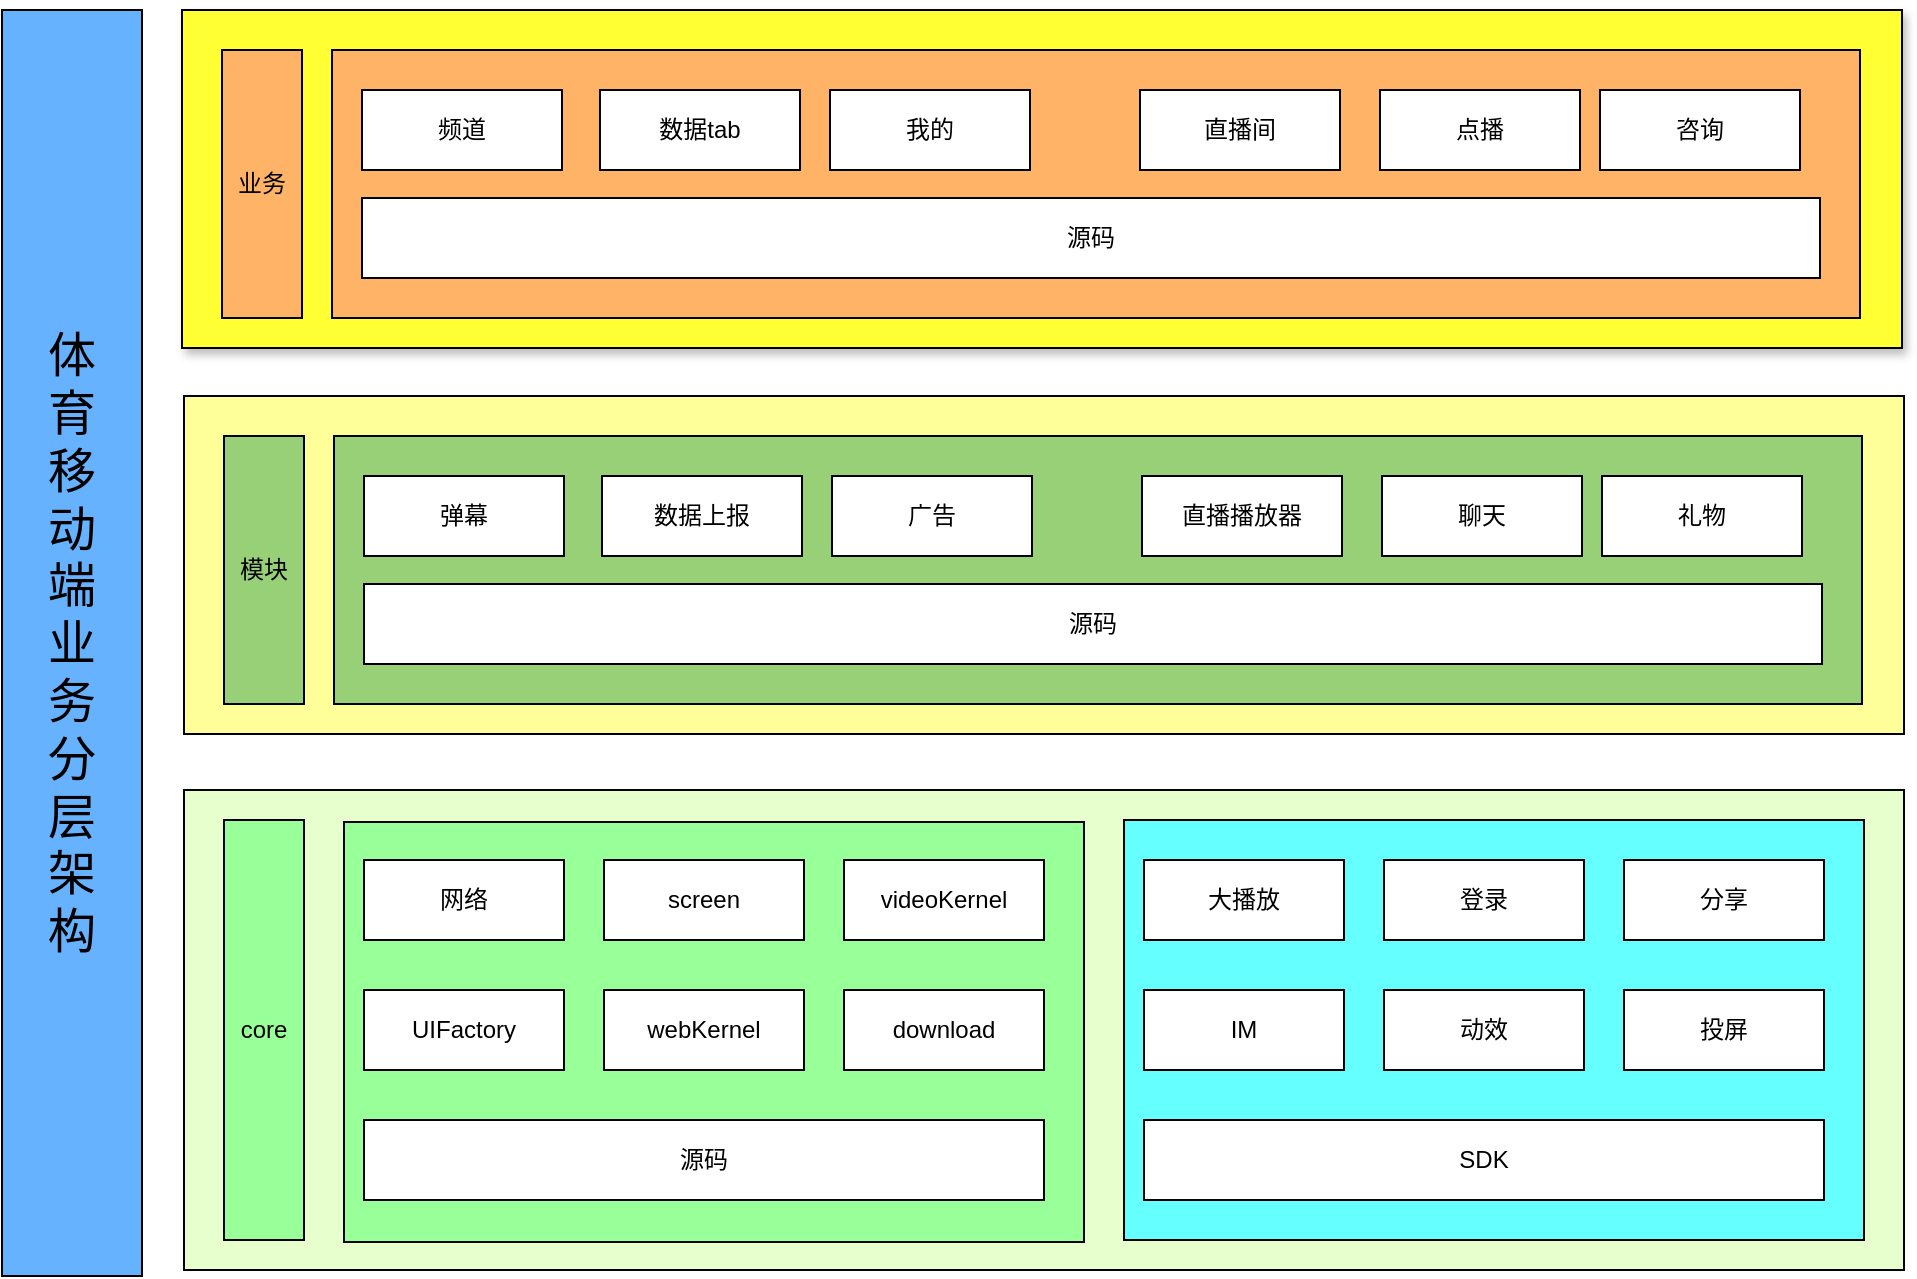 <mxfile version="24.4.13" type="github">
  <diagram name="Page-1" id="e7e014a7-5840-1c2e-5031-d8a46d1fe8dd">
    <mxGraphModel dx="1216" dy="1473" grid="1" gridSize="10" guides="1" tooltips="1" connect="1" arrows="1" fold="1" page="1" pageScale="1" pageWidth="1169" pageHeight="826" background="none" math="0" shadow="0">
      <root>
        <mxCell id="0" />
        <mxCell id="1" parent="0" />
        <mxCell id="yUmsPaic_kITUQohLjZ9-60" value="" style="html=1;whiteSpace=wrap;fillColor=#E6FFCC;" vertex="1" parent="1">
          <mxGeometry x="211" y="327" width="860" height="240" as="geometry" />
        </mxCell>
        <mxCell id="yUmsPaic_kITUQohLjZ9-61" value="core" style="html=1;whiteSpace=wrap;fillColor=#99FF99;" vertex="1" parent="1">
          <mxGeometry x="231" y="342" width="40" height="210" as="geometry" />
        </mxCell>
        <mxCell id="yUmsPaic_kITUQohLjZ9-62" value="" style="whiteSpace=wrap;html=1;fillColor=#99FF99;" vertex="1" parent="1">
          <mxGeometry x="291" y="343" width="370" height="210" as="geometry" />
        </mxCell>
        <mxCell id="yUmsPaic_kITUQohLjZ9-64" value="网络" style="whiteSpace=wrap;html=1;" vertex="1" parent="1">
          <mxGeometry x="301" y="362" width="100" height="40" as="geometry" />
        </mxCell>
        <mxCell id="yUmsPaic_kITUQohLjZ9-65" style="edgeStyle=orthogonalEdgeStyle;rounded=0;orthogonalLoop=1;jettySize=auto;html=1;exitX=0.5;exitY=1;exitDx=0;exitDy=0;" edge="1" parent="1" source="yUmsPaic_kITUQohLjZ9-64" target="yUmsPaic_kITUQohLjZ9-64">
          <mxGeometry relative="1" as="geometry" />
        </mxCell>
        <mxCell id="yUmsPaic_kITUQohLjZ9-66" style="edgeStyle=orthogonalEdgeStyle;rounded=0;orthogonalLoop=1;jettySize=auto;html=1;exitX=0.5;exitY=1;exitDx=0;exitDy=0;" edge="1" parent="1" source="yUmsPaic_kITUQohLjZ9-64" target="yUmsPaic_kITUQohLjZ9-64">
          <mxGeometry relative="1" as="geometry" />
        </mxCell>
        <mxCell id="yUmsPaic_kITUQohLjZ9-68" value="UIFactory" style="whiteSpace=wrap;html=1;" vertex="1" parent="1">
          <mxGeometry x="301" y="427" width="100" height="40" as="geometry" />
        </mxCell>
        <mxCell id="yUmsPaic_kITUQohLjZ9-69" value="源码" style="whiteSpace=wrap;html=1;" vertex="1" parent="1">
          <mxGeometry x="301" y="492" width="340" height="40" as="geometry" />
        </mxCell>
        <mxCell id="yUmsPaic_kITUQohLjZ9-73" value="screen" style="whiteSpace=wrap;html=1;" vertex="1" parent="1">
          <mxGeometry x="421" y="362" width="100" height="40" as="geometry" />
        </mxCell>
        <mxCell id="yUmsPaic_kITUQohLjZ9-74" value="videoKernel" style="whiteSpace=wrap;html=1;" vertex="1" parent="1">
          <mxGeometry x="541" y="362" width="100" height="40" as="geometry" />
        </mxCell>
        <mxCell id="yUmsPaic_kITUQohLjZ9-75" value="webKernel" style="whiteSpace=wrap;html=1;" vertex="1" parent="1">
          <mxGeometry x="421" y="427" width="100" height="40" as="geometry" />
        </mxCell>
        <mxCell id="yUmsPaic_kITUQohLjZ9-76" value="download" style="whiteSpace=wrap;html=1;" vertex="1" parent="1">
          <mxGeometry x="541" y="427" width="100" height="40" as="geometry" />
        </mxCell>
        <mxCell id="yUmsPaic_kITUQohLjZ9-77" value="" style="whiteSpace=wrap;html=1;fillColor=#66FFFF;" vertex="1" parent="1">
          <mxGeometry x="681" y="342" width="370" height="210" as="geometry" />
        </mxCell>
        <mxCell id="yUmsPaic_kITUQohLjZ9-78" value="大播放" style="whiteSpace=wrap;html=1;" vertex="1" parent="1">
          <mxGeometry x="691" y="362" width="100" height="40" as="geometry" />
        </mxCell>
        <mxCell id="yUmsPaic_kITUQohLjZ9-79" value="IM" style="whiteSpace=wrap;html=1;" vertex="1" parent="1">
          <mxGeometry x="691" y="427" width="100" height="40" as="geometry" />
        </mxCell>
        <mxCell id="yUmsPaic_kITUQohLjZ9-80" value="SDK" style="whiteSpace=wrap;html=1;" vertex="1" parent="1">
          <mxGeometry x="691" y="492" width="340" height="40" as="geometry" />
        </mxCell>
        <mxCell id="yUmsPaic_kITUQohLjZ9-81" value="登录" style="whiteSpace=wrap;html=1;" vertex="1" parent="1">
          <mxGeometry x="811" y="362" width="100" height="40" as="geometry" />
        </mxCell>
        <mxCell id="yUmsPaic_kITUQohLjZ9-82" value="分享" style="whiteSpace=wrap;html=1;" vertex="1" parent="1">
          <mxGeometry x="931" y="362" width="100" height="40" as="geometry" />
        </mxCell>
        <mxCell id="yUmsPaic_kITUQohLjZ9-83" value="动效" style="whiteSpace=wrap;html=1;" vertex="1" parent="1">
          <mxGeometry x="811" y="427" width="100" height="40" as="geometry" />
        </mxCell>
        <mxCell id="yUmsPaic_kITUQohLjZ9-84" value="投屏" style="whiteSpace=wrap;html=1;" vertex="1" parent="1">
          <mxGeometry x="931" y="427" width="100" height="40" as="geometry" />
        </mxCell>
        <mxCell id="yUmsPaic_kITUQohLjZ9-85" value="" style="html=1;whiteSpace=wrap;fillColor=#FFFF99;" vertex="1" parent="1">
          <mxGeometry x="211" y="130" width="860" height="169" as="geometry" />
        </mxCell>
        <mxCell id="yUmsPaic_kITUQohLjZ9-86" value="模块" style="html=1;whiteSpace=wrap;fillColor=#97D077;" vertex="1" parent="1">
          <mxGeometry x="231" y="150" width="40" height="134" as="geometry" />
        </mxCell>
        <mxCell id="yUmsPaic_kITUQohLjZ9-87" value="" style="whiteSpace=wrap;html=1;fillColor=#97D077;" vertex="1" parent="1">
          <mxGeometry x="286" y="150" width="764" height="134" as="geometry" />
        </mxCell>
        <mxCell id="yUmsPaic_kITUQohLjZ9-89" style="edgeStyle=orthogonalEdgeStyle;rounded=0;orthogonalLoop=1;jettySize=auto;html=1;exitX=0.5;exitY=1;exitDx=0;exitDy=0;" edge="1" parent="1">
          <mxGeometry relative="1" as="geometry">
            <mxPoint x="351" y="134" as="sourcePoint" />
            <mxPoint x="351" y="134" as="targetPoint" />
          </mxGeometry>
        </mxCell>
        <mxCell id="yUmsPaic_kITUQohLjZ9-90" style="edgeStyle=orthogonalEdgeStyle;rounded=0;orthogonalLoop=1;jettySize=auto;html=1;exitX=0.5;exitY=1;exitDx=0;exitDy=0;" edge="1" parent="1">
          <mxGeometry relative="1" as="geometry">
            <mxPoint x="351" y="134" as="sourcePoint" />
            <mxPoint x="351" y="134" as="targetPoint" />
          </mxGeometry>
        </mxCell>
        <mxCell id="yUmsPaic_kITUQohLjZ9-92" value="源码" style="whiteSpace=wrap;html=1;" vertex="1" parent="1">
          <mxGeometry x="301" y="224" width="729" height="40" as="geometry" />
        </mxCell>
        <mxCell id="yUmsPaic_kITUQohLjZ9-94" value="广告" style="whiteSpace=wrap;html=1;" vertex="1" parent="1">
          <mxGeometry x="535" y="170" width="100" height="40" as="geometry" />
        </mxCell>
        <mxCell id="yUmsPaic_kITUQohLjZ9-95" value="弹幕" style="whiteSpace=wrap;html=1;" vertex="1" parent="1">
          <mxGeometry x="301" y="170" width="100" height="40" as="geometry" />
        </mxCell>
        <mxCell id="yUmsPaic_kITUQohLjZ9-96" value="数据上报" style="whiteSpace=wrap;html=1;" vertex="1" parent="1">
          <mxGeometry x="420" y="170" width="100" height="40" as="geometry" />
        </mxCell>
        <mxCell id="yUmsPaic_kITUQohLjZ9-105" value="直播播放器" style="whiteSpace=wrap;html=1;" vertex="1" parent="1">
          <mxGeometry x="690" y="170" width="100" height="40" as="geometry" />
        </mxCell>
        <mxCell id="yUmsPaic_kITUQohLjZ9-106" value="聊天" style="whiteSpace=wrap;html=1;" vertex="1" parent="1">
          <mxGeometry x="810" y="170" width="100" height="40" as="geometry" />
        </mxCell>
        <mxCell id="yUmsPaic_kITUQohLjZ9-107" value="礼物" style="whiteSpace=wrap;html=1;" vertex="1" parent="1">
          <mxGeometry x="920" y="170" width="100" height="40" as="geometry" />
        </mxCell>
        <mxCell id="yUmsPaic_kITUQohLjZ9-109" value="" style="html=1;whiteSpace=wrap;fillColor=#FFFF33;shadow=1;" vertex="1" parent="1">
          <mxGeometry x="210" y="-63" width="860" height="169" as="geometry" />
        </mxCell>
        <mxCell id="yUmsPaic_kITUQohLjZ9-110" value="业务" style="html=1;whiteSpace=wrap;fillColor=#FFB366;" vertex="1" parent="1">
          <mxGeometry x="230" y="-43" width="40" height="134" as="geometry" />
        </mxCell>
        <mxCell id="yUmsPaic_kITUQohLjZ9-111" value="" style="whiteSpace=wrap;html=1;fillColor=#FFB366;" vertex="1" parent="1">
          <mxGeometry x="285" y="-43" width="764" height="134" as="geometry" />
        </mxCell>
        <mxCell id="yUmsPaic_kITUQohLjZ9-112" value="源码" style="whiteSpace=wrap;html=1;" vertex="1" parent="1">
          <mxGeometry x="300" y="31" width="729" height="40" as="geometry" />
        </mxCell>
        <mxCell id="yUmsPaic_kITUQohLjZ9-113" value="我的" style="whiteSpace=wrap;html=1;" vertex="1" parent="1">
          <mxGeometry x="534" y="-23" width="100" height="40" as="geometry" />
        </mxCell>
        <mxCell id="yUmsPaic_kITUQohLjZ9-114" value="频道" style="whiteSpace=wrap;html=1;" vertex="1" parent="1">
          <mxGeometry x="300" y="-23" width="100" height="40" as="geometry" />
        </mxCell>
        <mxCell id="yUmsPaic_kITUQohLjZ9-115" value="数据tab" style="whiteSpace=wrap;html=1;" vertex="1" parent="1">
          <mxGeometry x="419" y="-23" width="100" height="40" as="geometry" />
        </mxCell>
        <mxCell id="yUmsPaic_kITUQohLjZ9-116" value="直播间" style="whiteSpace=wrap;html=1;" vertex="1" parent="1">
          <mxGeometry x="689" y="-23" width="100" height="40" as="geometry" />
        </mxCell>
        <mxCell id="yUmsPaic_kITUQohLjZ9-117" value="点播" style="whiteSpace=wrap;html=1;" vertex="1" parent="1">
          <mxGeometry x="809" y="-23" width="100" height="40" as="geometry" />
        </mxCell>
        <mxCell id="yUmsPaic_kITUQohLjZ9-118" value="咨询" style="whiteSpace=wrap;html=1;" vertex="1" parent="1">
          <mxGeometry x="919" y="-23" width="100" height="40" as="geometry" />
        </mxCell>
        <mxCell id="yUmsPaic_kITUQohLjZ9-121" value="&lt;br&gt;&lt;div&gt;&lt;font style=&quot;font-size: 24px;&quot;&gt;体&lt;/font&gt;&lt;/div&gt;&lt;div&gt;&lt;font style=&quot;font-size: 24px;&quot;&gt;育&lt;/font&gt;&lt;/div&gt;&lt;div&gt;&lt;font style=&quot;font-size: 24px;&quot;&gt;移&lt;/font&gt;&lt;/div&gt;&lt;div&gt;&lt;font style=&quot;font-size: 24px;&quot;&gt;动&lt;/font&gt;&lt;/div&gt;&lt;div&gt;&lt;font style=&quot;font-size: 24px;&quot;&gt;端&lt;/font&gt;&lt;/div&gt;&lt;div&gt;&lt;font style=&quot;font-size: 24px;&quot;&gt;业&lt;/font&gt;&lt;/div&gt;&lt;div&gt;&lt;font style=&quot;font-size: 24px;&quot;&gt;务&lt;/font&gt;&lt;/div&gt;&lt;div&gt;&lt;font style=&quot;font-size: 24px;&quot;&gt;分&lt;/font&gt;&lt;/div&gt;&lt;div&gt;&lt;font style=&quot;font-size: 24px;&quot;&gt;层&lt;/font&gt;&lt;/div&gt;&lt;div&gt;&lt;font size=&quot;5&quot;&gt;架&lt;/font&gt;&lt;/div&gt;&lt;div&gt;&lt;font size=&quot;5&quot;&gt;构&lt;/font&gt;&lt;/div&gt;&lt;div&gt;&lt;div&gt;&lt;br&gt;&lt;/div&gt;&lt;/div&gt;" style="html=1;whiteSpace=wrap;fillColor=#66B2FF;" vertex="1" parent="1">
          <mxGeometry x="120" y="-63" width="70" height="633" as="geometry" />
        </mxCell>
      </root>
    </mxGraphModel>
  </diagram>
</mxfile>
